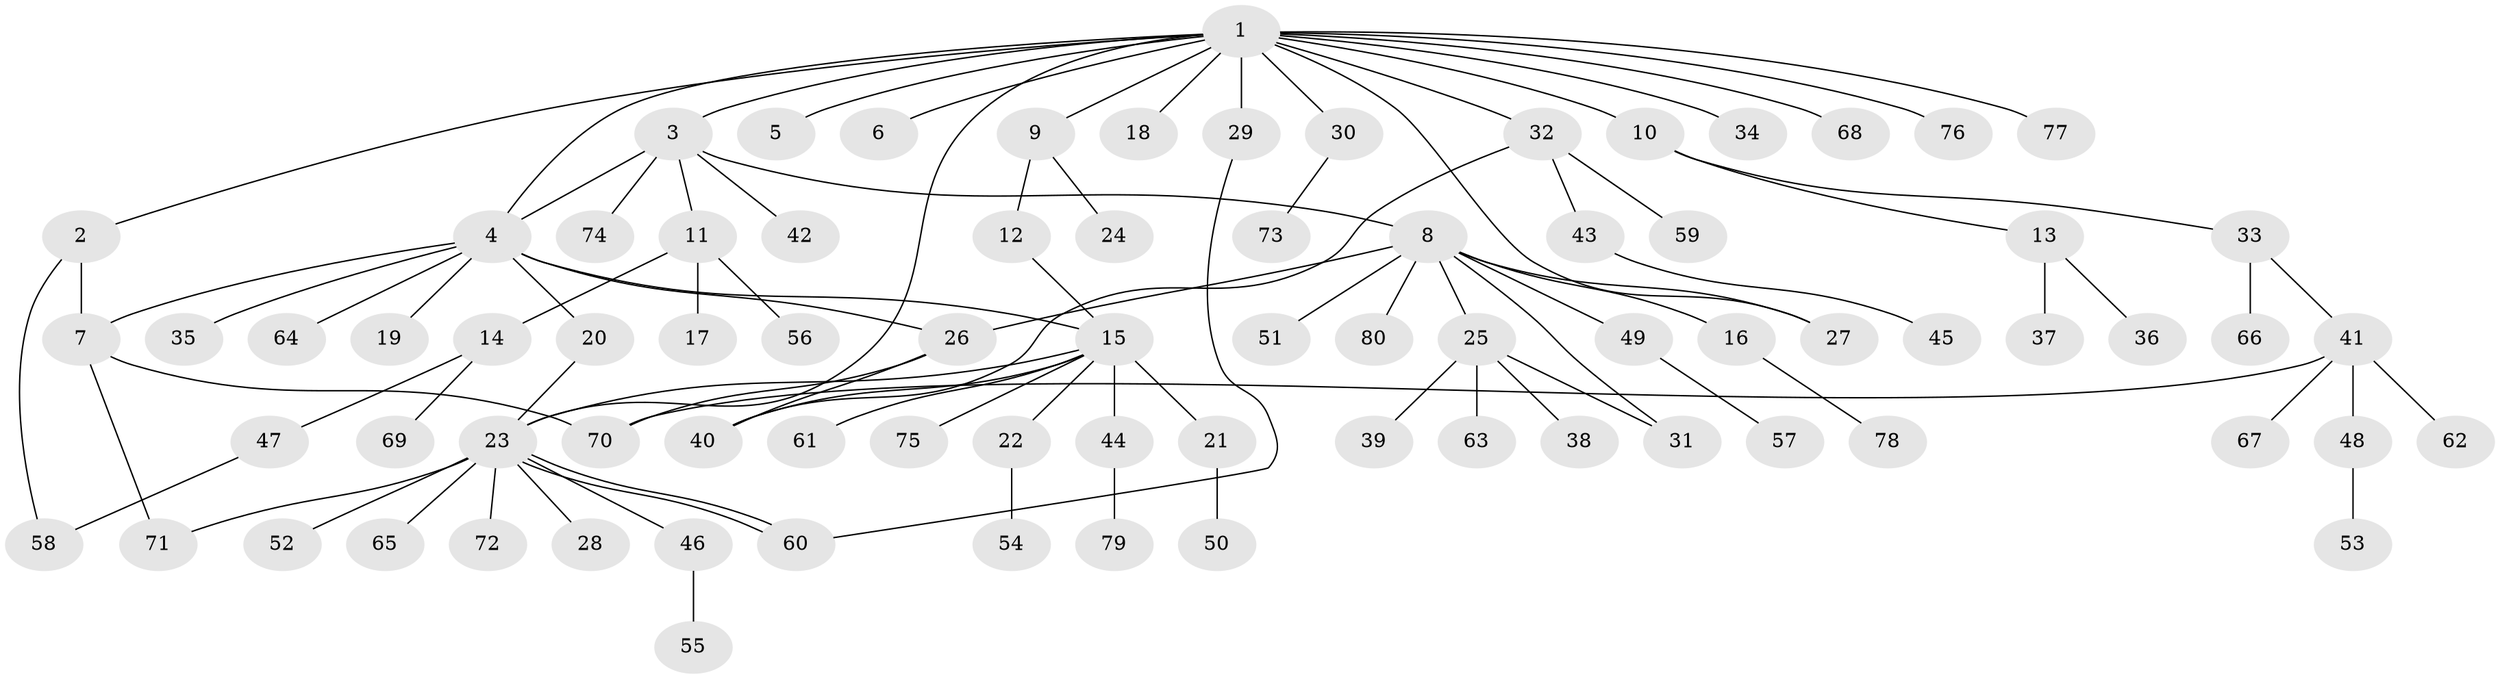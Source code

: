 // coarse degree distribution, {17: 0.017543859649122806, 5: 0.03508771929824561, 16: 0.017543859649122806, 1: 0.6140350877192983, 9: 0.03508771929824561, 3: 0.07017543859649122, 4: 0.05263157894736842, 2: 0.14035087719298245, 6: 0.017543859649122806}
// Generated by graph-tools (version 1.1) at 2025/23/03/03/25 07:23:51]
// undirected, 80 vertices, 95 edges
graph export_dot {
graph [start="1"]
  node [color=gray90,style=filled];
  1;
  2;
  3;
  4;
  5;
  6;
  7;
  8;
  9;
  10;
  11;
  12;
  13;
  14;
  15;
  16;
  17;
  18;
  19;
  20;
  21;
  22;
  23;
  24;
  25;
  26;
  27;
  28;
  29;
  30;
  31;
  32;
  33;
  34;
  35;
  36;
  37;
  38;
  39;
  40;
  41;
  42;
  43;
  44;
  45;
  46;
  47;
  48;
  49;
  50;
  51;
  52;
  53;
  54;
  55;
  56;
  57;
  58;
  59;
  60;
  61;
  62;
  63;
  64;
  65;
  66;
  67;
  68;
  69;
  70;
  71;
  72;
  73;
  74;
  75;
  76;
  77;
  78;
  79;
  80;
  1 -- 2;
  1 -- 3;
  1 -- 4;
  1 -- 5;
  1 -- 6;
  1 -- 9;
  1 -- 10;
  1 -- 18;
  1 -- 23;
  1 -- 27;
  1 -- 29;
  1 -- 30;
  1 -- 32;
  1 -- 34;
  1 -- 68;
  1 -- 76;
  1 -- 77;
  2 -- 7;
  2 -- 58;
  3 -- 4;
  3 -- 8;
  3 -- 11;
  3 -- 42;
  3 -- 74;
  4 -- 7;
  4 -- 15;
  4 -- 19;
  4 -- 20;
  4 -- 26;
  4 -- 35;
  4 -- 64;
  7 -- 70;
  7 -- 71;
  8 -- 16;
  8 -- 25;
  8 -- 26;
  8 -- 27;
  8 -- 31;
  8 -- 49;
  8 -- 51;
  8 -- 80;
  9 -- 12;
  9 -- 24;
  10 -- 13;
  10 -- 33;
  11 -- 14;
  11 -- 17;
  11 -- 56;
  12 -- 15;
  13 -- 36;
  13 -- 37;
  14 -- 47;
  14 -- 69;
  15 -- 21;
  15 -- 22;
  15 -- 23;
  15 -- 40;
  15 -- 44;
  15 -- 61;
  15 -- 75;
  16 -- 78;
  20 -- 23;
  21 -- 50;
  22 -- 54;
  23 -- 28;
  23 -- 46;
  23 -- 52;
  23 -- 60;
  23 -- 60;
  23 -- 65;
  23 -- 71;
  23 -- 72;
  25 -- 31;
  25 -- 38;
  25 -- 39;
  25 -- 63;
  26 -- 40;
  26 -- 70;
  29 -- 60;
  30 -- 73;
  32 -- 40;
  32 -- 43;
  32 -- 59;
  33 -- 41;
  33 -- 66;
  41 -- 48;
  41 -- 62;
  41 -- 67;
  41 -- 70;
  43 -- 45;
  44 -- 79;
  46 -- 55;
  47 -- 58;
  48 -- 53;
  49 -- 57;
}
